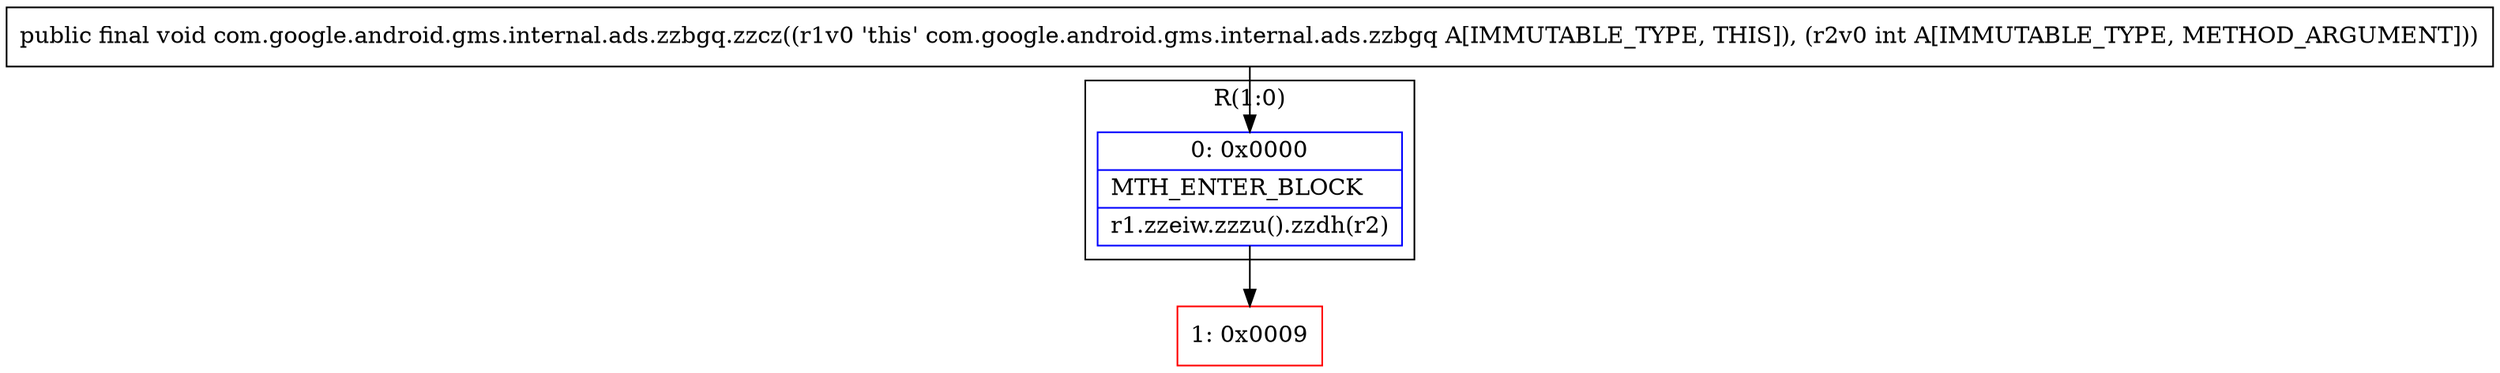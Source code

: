 digraph "CFG forcom.google.android.gms.internal.ads.zzbgq.zzcz(I)V" {
subgraph cluster_Region_1426258551 {
label = "R(1:0)";
node [shape=record,color=blue];
Node_0 [shape=record,label="{0\:\ 0x0000|MTH_ENTER_BLOCK\l|r1.zzeiw.zzzu().zzdh(r2)\l}"];
}
Node_1 [shape=record,color=red,label="{1\:\ 0x0009}"];
MethodNode[shape=record,label="{public final void com.google.android.gms.internal.ads.zzbgq.zzcz((r1v0 'this' com.google.android.gms.internal.ads.zzbgq A[IMMUTABLE_TYPE, THIS]), (r2v0 int A[IMMUTABLE_TYPE, METHOD_ARGUMENT])) }"];
MethodNode -> Node_0;
Node_0 -> Node_1;
}

